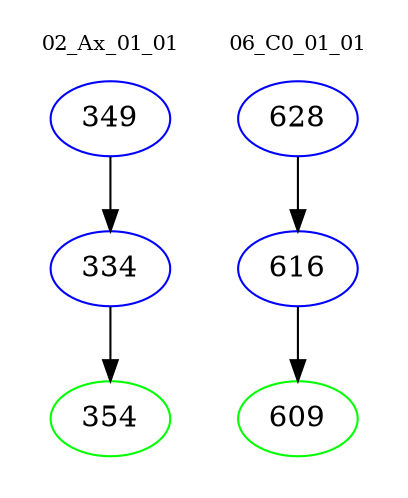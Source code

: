 digraph{
subgraph cluster_0 {
color = white
label = "02_Ax_01_01";
fontsize=10;
T0_349 [label="349", color="blue"]
T0_349 -> T0_334 [color="black"]
T0_334 [label="334", color="blue"]
T0_334 -> T0_354 [color="black"]
T0_354 [label="354", color="green"]
}
subgraph cluster_1 {
color = white
label = "06_C0_01_01";
fontsize=10;
T1_628 [label="628", color="blue"]
T1_628 -> T1_616 [color="black"]
T1_616 [label="616", color="blue"]
T1_616 -> T1_609 [color="black"]
T1_609 [label="609", color="green"]
}
}
